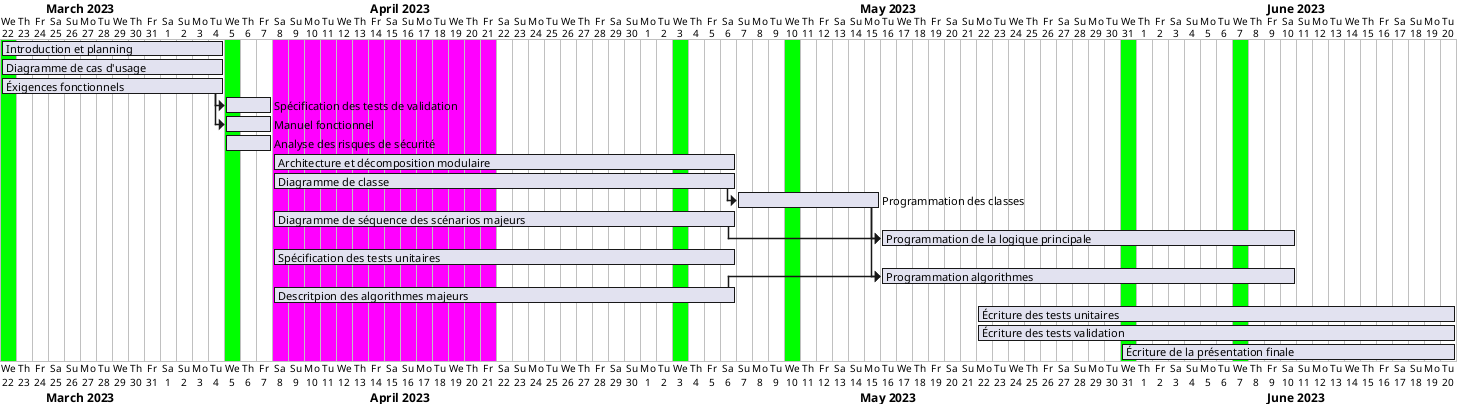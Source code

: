@startgantt

2023-04-05 is colored lime
2023-03-22 is colored lime

2023-05-03 is colored lime
2023-05-10 is colored lime
2023-05-31 is colored lime
2023-06-07 is colored lime

2023-04-08 to 2023-04-21 are colored magenta

[Introduction et planning] lasts 14 days
[Diagramme de cas d'usage] lasts 14 days
[Éxigences fonctionnels] lasts 14 days
[Spécification des tests de validation] lasts 3 days

Project starts 2023-03-22

[Introduction et planning] starts 2023-03-22
[Diagramme de cas d'usage] starts 2023-03-22
[Éxigences fonctionnels] starts 2023-03-22
[Éxigences fonctionnels] -> [Spécification des tests de validation] 

[Éxigences fonctionnels] -> [Manuel fonctionnel] 
[Manuel fonctionnel] lasts 3 days

[Analyse des risques de sécurité] starts 2023-04-05 and lasts 3 days

[Architecture et décomposition modulaire] starts 2023-04-08 and ends 2023-05-06
[Diagramme de classe] starts 2023-04-08 and ends 2023-05-06
[Diagramme de classe] -> [Programmation des classes]
[Programmation des classes] ends 2023-05-15

[Diagramme de séquence des scénarios majeurs] starts 2023-04-08 and ends 2023-05-06
[Diagramme de séquence des scénarios majeurs] -> [Programmation de la logique principale]
[Programmation de la logique principale] ends 2023-06-10

[Spécification des tests unitaires] starts 2023-04-08 and ends 2023-05-06
[Programmation algorithmes] ends 2023-06-10

[Descritpion des algorithmes majeurs] starts 2023-04-08 and ends 2023-05-06
[Descritpion des algorithmes majeurs] -> [Programmation algorithmes]
[Programmation algorithmes] ends 2023-06-10

[Programmation des classes] -> [Programmation algorithmes]
[Programmation des classes] -> [Programmation de la logique principale]

[Écriture des tests unitaires] starts 2023-05-22 and ends 2023-06-20
[Écriture des tests validation] starts 2023-05-22 and ends 2023-06-20

[Écriture de la présentation finale] starts 2023-05-31 and ends 2023-06-20

@endgantt
